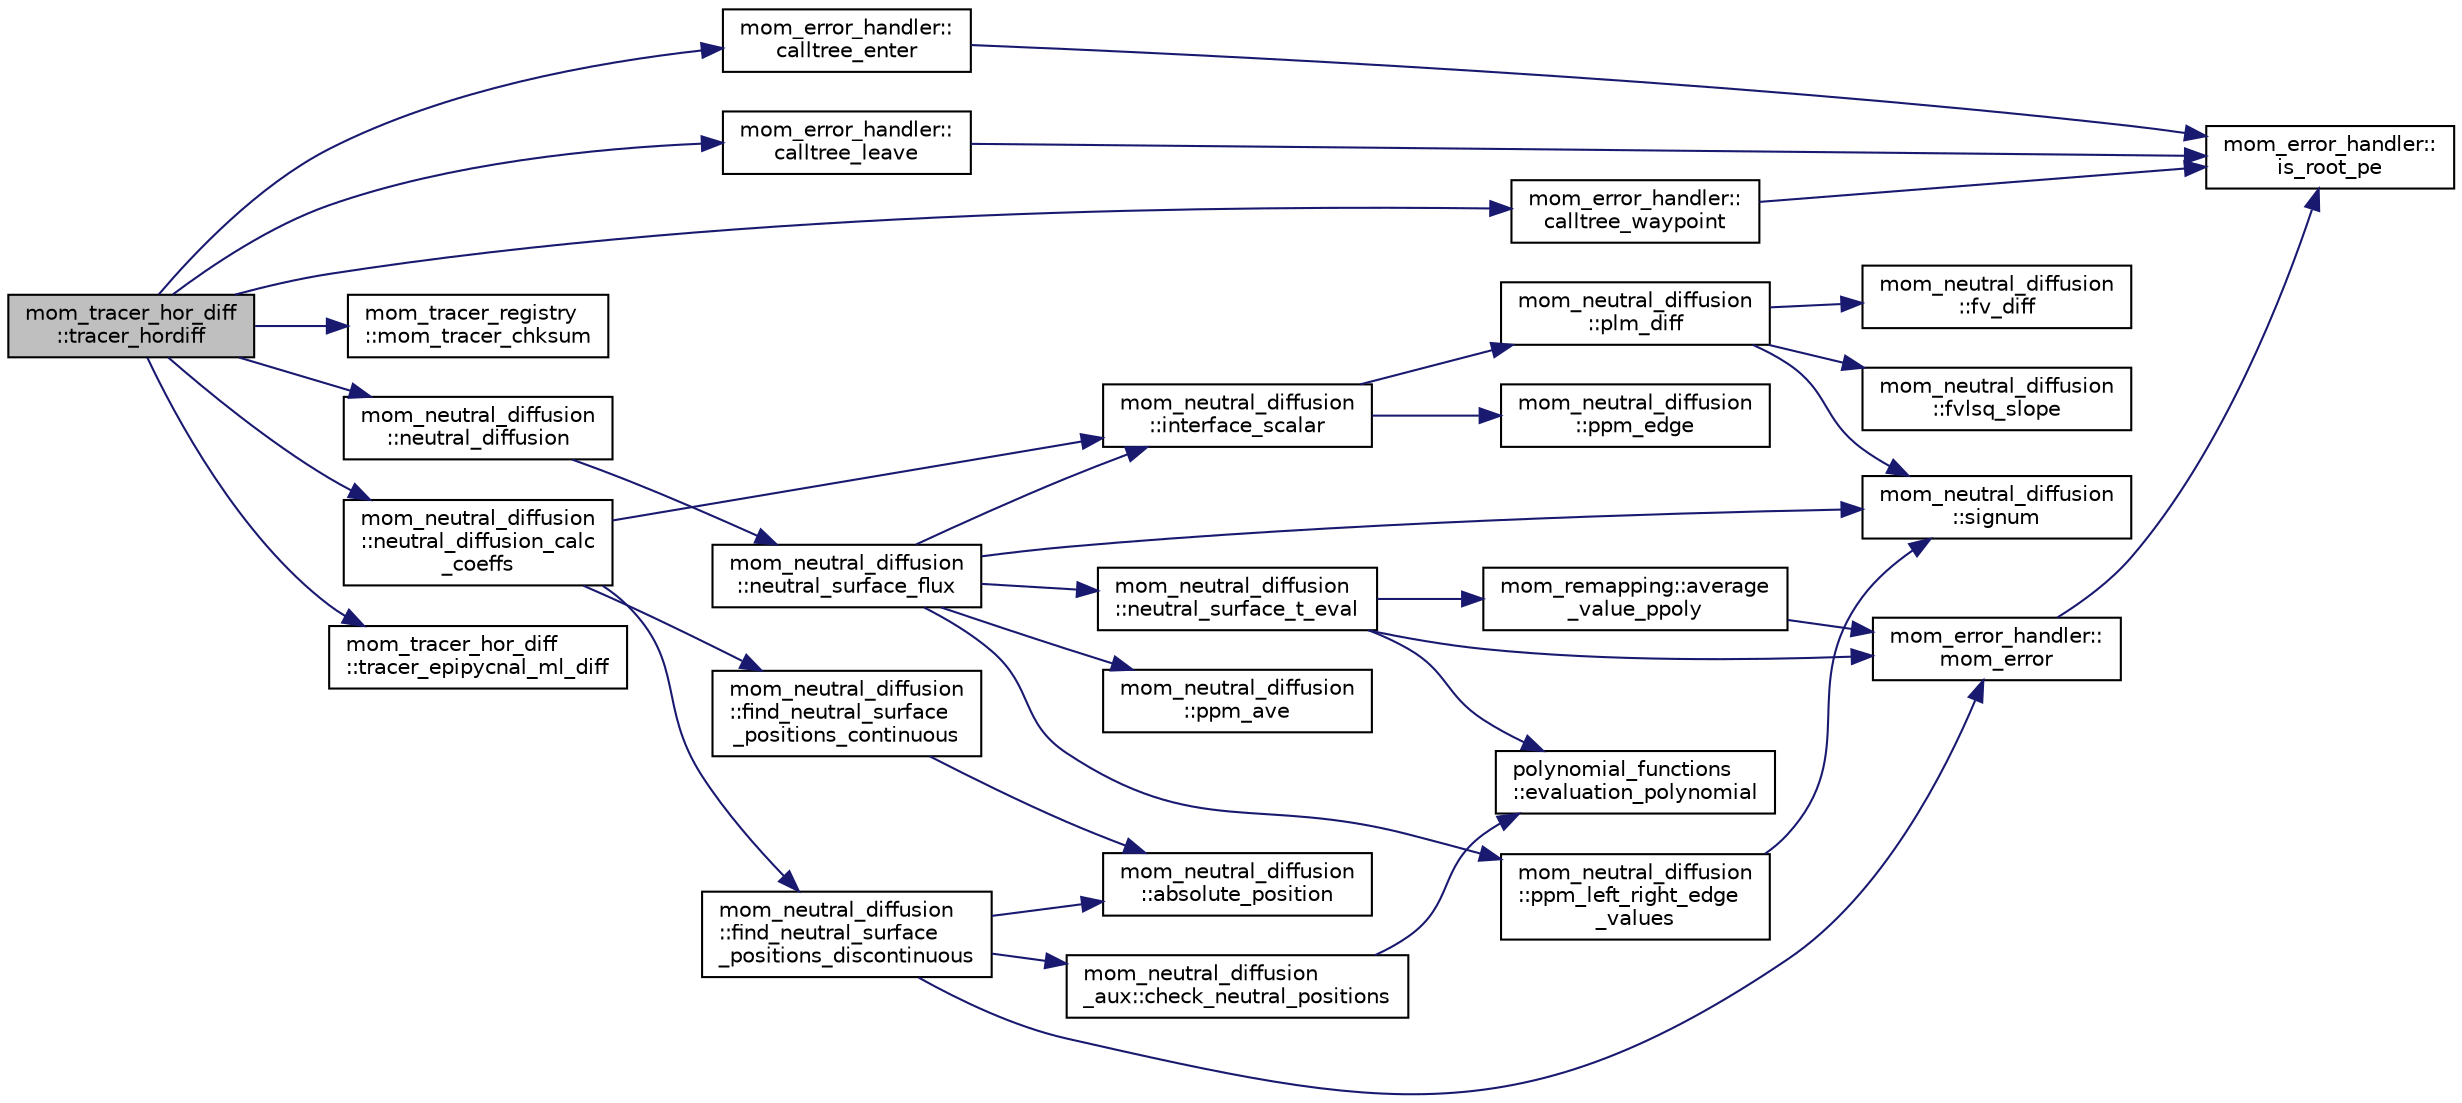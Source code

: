 digraph "mom_tracer_hor_diff::tracer_hordiff"
{
 // INTERACTIVE_SVG=YES
 // LATEX_PDF_SIZE
  edge [fontname="Helvetica",fontsize="10",labelfontname="Helvetica",labelfontsize="10"];
  node [fontname="Helvetica",fontsize="10",shape=record];
  rankdir="LR";
  Node1 [label="mom_tracer_hor_diff\l::tracer_hordiff",height=0.2,width=0.4,color="black", fillcolor="grey75", style="filled", fontcolor="black",tooltip="Compute along-coordinate diffusion of all tracers using the diffusivity in CSKhTr,..."];
  Node1 -> Node2 [color="midnightblue",fontsize="10",style="solid",fontname="Helvetica"];
  Node2 [label="mom_error_handler::\lcalltree_enter",height=0.2,width=0.4,color="black", fillcolor="white", style="filled",URL="$namespacemom__error__handler.html#a9cda07a87815f0e5594066162b4345c3",tooltip="Writes a message about entering a subroutine if call tree reporting is active."];
  Node2 -> Node3 [color="midnightblue",fontsize="10",style="solid",fontname="Helvetica"];
  Node3 [label="mom_error_handler::\lis_root_pe",height=0.2,width=0.4,color="black", fillcolor="white", style="filled",URL="$namespacemom__error__handler.html#ad5f00a53059c72fe2332d1436c80ca71",tooltip="This returns .true. if the current PE is the root PE."];
  Node1 -> Node4 [color="midnightblue",fontsize="10",style="solid",fontname="Helvetica"];
  Node4 [label="mom_error_handler::\lcalltree_leave",height=0.2,width=0.4,color="black", fillcolor="white", style="filled",URL="$namespacemom__error__handler.html#a88ea67781e2ed9b73ab7eac8ea5e8578",tooltip="Writes a message about leaving a subroutine if call tree reporting is active."];
  Node4 -> Node3 [color="midnightblue",fontsize="10",style="solid",fontname="Helvetica"];
  Node1 -> Node5 [color="midnightblue",fontsize="10",style="solid",fontname="Helvetica"];
  Node5 [label="mom_error_handler::\lcalltree_waypoint",height=0.2,width=0.4,color="black", fillcolor="white", style="filled",URL="$namespacemom__error__handler.html#a34a02e601a60f03cb97a72fe25a32853",tooltip="Writes a message about reaching a milestone if call tree reporting is active."];
  Node5 -> Node3 [color="midnightblue",fontsize="10",style="solid",fontname="Helvetica"];
  Node1 -> Node6 [color="midnightblue",fontsize="10",style="solid",fontname="Helvetica"];
  Node6 [label="mom_tracer_registry\l::mom_tracer_chksum",height=0.2,width=0.4,color="black", fillcolor="white", style="filled",URL="$namespacemom__tracer__registry.html#ad350bb834bb3dcfd6e603bb136bd8098",tooltip="This subroutine writes out chksums for tracers."];
  Node1 -> Node7 [color="midnightblue",fontsize="10",style="solid",fontname="Helvetica"];
  Node7 [label="mom_neutral_diffusion\l::neutral_diffusion",height=0.2,width=0.4,color="black", fillcolor="white", style="filled",URL="$namespacemom__neutral__diffusion.html#a5469b7be43f8c428f092b58dd5ca41c8",tooltip="Update tracer concentration due to neutral diffusion; layer thickness unchanged by this update."];
  Node7 -> Node8 [color="midnightblue",fontsize="10",style="solid",fontname="Helvetica"];
  Node8 [label="mom_neutral_diffusion\l::neutral_surface_flux",height=0.2,width=0.4,color="black", fillcolor="white", style="filled",URL="$namespacemom__neutral__diffusion.html#aa394289328ee392cdb17000fb6fa90e8",tooltip="Returns a single column of neutral diffusion fluxes of a tracer."];
  Node8 -> Node9 [color="midnightblue",fontsize="10",style="solid",fontname="Helvetica"];
  Node9 [label="mom_neutral_diffusion\l::interface_scalar",height=0.2,width=0.4,color="black", fillcolor="white", style="filled",URL="$namespacemom__neutral__diffusion.html#aec9b89b6a5ddc81f102309b964a0b969",tooltip="Returns interface scalar, Si, for a column of layer values, S."];
  Node9 -> Node10 [color="midnightblue",fontsize="10",style="solid",fontname="Helvetica"];
  Node10 [label="mom_neutral_diffusion\l::plm_diff",height=0.2,width=0.4,color="black", fillcolor="white", style="filled",URL="$namespacemom__neutral__diffusion.html#ac211ae488cb6e3c6685df85d24ecd0dd",tooltip="Returns PLM slopes for a column where the slopes are the difference in value across each cell...."];
  Node10 -> Node11 [color="midnightblue",fontsize="10",style="solid",fontname="Helvetica"];
  Node11 [label="mom_neutral_diffusion\l::fv_diff",height=0.2,width=0.4,color="black", fillcolor="white", style="filled",URL="$namespacemom__neutral__diffusion.html#a1c5ac28d7c54581cdd872fe58ef0b204",tooltip="Returns the cell-centered second-order finite volume (unlimited PLM) slope using three consecutive ce..."];
  Node10 -> Node12 [color="midnightblue",fontsize="10",style="solid",fontname="Helvetica"];
  Node12 [label="mom_neutral_diffusion\l::fvlsq_slope",height=0.2,width=0.4,color="black", fillcolor="white", style="filled",URL="$namespacemom__neutral__diffusion.html#a6ed3814088af470ad6fc4a3a80926fd7",tooltip="Returns the cell-centered second-order weighted least squares slope using three consecutive cell widt..."];
  Node10 -> Node13 [color="midnightblue",fontsize="10",style="solid",fontname="Helvetica"];
  Node13 [label="mom_neutral_diffusion\l::signum",height=0.2,width=0.4,color="black", fillcolor="white", style="filled",URL="$namespacemom__neutral__diffusion.html#a118ace85483009d5b7a1841e3c745499",tooltip="A true signum function that returns either -abs(a), when x<0; or abs(a) when x>0; or 0 when x=0."];
  Node9 -> Node14 [color="midnightblue",fontsize="10",style="solid",fontname="Helvetica"];
  Node14 [label="mom_neutral_diffusion\l::ppm_edge",height=0.2,width=0.4,color="black", fillcolor="white", style="filled",URL="$namespacemom__neutral__diffusion.html#ae931a15b9ab6a7672b005eb5fe382219",tooltip="Returns the PPM quasi-fourth order edge value at k+1/2 following equation 1.6 in Colella & Woodward,..."];
  Node8 -> Node15 [color="midnightblue",fontsize="10",style="solid",fontname="Helvetica"];
  Node15 [label="mom_neutral_diffusion\l::neutral_surface_t_eval",height=0.2,width=0.4,color="black", fillcolor="white", style="filled",URL="$namespacemom__neutral__diffusion.html#a005d759280cfcb84cafa23a984ffc818",tooltip="Evaluate various parts of the reconstructions to calculate gradient-based flux limter."];
  Node15 -> Node16 [color="midnightblue",fontsize="10",style="solid",fontname="Helvetica"];
  Node16 [label="mom_remapping::average\l_value_ppoly",height=0.2,width=0.4,color="black", fillcolor="white", style="filled",URL="$namespacemom__remapping.html#a89dde73fbc6eec035c8dabc225a9c210",tooltip="Returns the average value of a reconstruction within a single source cell, i0, between the non-dimens..."];
  Node16 -> Node17 [color="midnightblue",fontsize="10",style="solid",fontname="Helvetica"];
  Node17 [label="mom_error_handler::\lmom_error",height=0.2,width=0.4,color="black", fillcolor="white", style="filled",URL="$namespacemom__error__handler.html#a460cfb79a06c29fc249952c2a3710d67",tooltip="This provides a convenient interface for writing an mpp_error message with run-time filter based on a..."];
  Node17 -> Node3 [color="midnightblue",fontsize="10",style="solid",fontname="Helvetica"];
  Node15 -> Node18 [color="midnightblue",fontsize="10",style="solid",fontname="Helvetica"];
  Node18 [label="polynomial_functions\l::evaluation_polynomial",height=0.2,width=0.4,color="black", fillcolor="white", style="filled",URL="$namespacepolynomial__functions.html#adb2b5d18db527314545e8e21638a2872",tooltip="Pointwise evaluation of a polynomial at x."];
  Node15 -> Node17 [color="midnightblue",fontsize="10",style="solid",fontname="Helvetica"];
  Node8 -> Node19 [color="midnightblue",fontsize="10",style="solid",fontname="Helvetica"];
  Node19 [label="mom_neutral_diffusion\l::ppm_ave",height=0.2,width=0.4,color="black", fillcolor="white", style="filled",URL="$namespacemom__neutral__diffusion.html#a6931d9a07d09aa5d76d5abd2e47a54df",tooltip="Returns the average of a PPM reconstruction between two fractional positions."];
  Node8 -> Node20 [color="midnightblue",fontsize="10",style="solid",fontname="Helvetica"];
  Node20 [label="mom_neutral_diffusion\l::ppm_left_right_edge\l_values",height=0.2,width=0.4,color="black", fillcolor="white", style="filled",URL="$namespacemom__neutral__diffusion.html#a9b380e21dcc9c53efcec4712228b931f",tooltip="Discontinuous PPM reconstructions of the left/right edge values within a cell."];
  Node20 -> Node13 [color="midnightblue",fontsize="10",style="solid",fontname="Helvetica"];
  Node8 -> Node13 [color="midnightblue",fontsize="10",style="solid",fontname="Helvetica"];
  Node1 -> Node21 [color="midnightblue",fontsize="10",style="solid",fontname="Helvetica"];
  Node21 [label="mom_neutral_diffusion\l::neutral_diffusion_calc\l_coeffs",height=0.2,width=0.4,color="black", fillcolor="white", style="filled",URL="$namespacemom__neutral__diffusion.html#a912fd9a78666e8ad1001ee0a06e03d9a",tooltip="Calculate remapping factors for u/v columns used to map adjoining columns to a shared coordinate spac..."];
  Node21 -> Node22 [color="midnightblue",fontsize="10",style="solid",fontname="Helvetica"];
  Node22 [label="mom_neutral_diffusion\l::find_neutral_surface\l_positions_continuous",height=0.2,width=0.4,color="black", fillcolor="white", style="filled",URL="$namespacemom__neutral__diffusion.html#adbfb2931c54ef172f393756a61445530",tooltip="Returns positions within left/right columns of combined interfaces using continuous reconstructions o..."];
  Node22 -> Node23 [color="midnightblue",fontsize="10",style="solid",fontname="Helvetica"];
  Node23 [label="mom_neutral_diffusion\l::absolute_position",height=0.2,width=0.4,color="black", fillcolor="white", style="filled",URL="$namespacemom__neutral__diffusion.html#a16279fc70f169ee1011030e7afecdd4e",tooltip="Converts non-dimensional position within a layer to absolute position (for debugging)"];
  Node21 -> Node24 [color="midnightblue",fontsize="10",style="solid",fontname="Helvetica"];
  Node24 [label="mom_neutral_diffusion\l::find_neutral_surface\l_positions_discontinuous",height=0.2,width=0.4,color="black", fillcolor="white", style="filled",URL="$namespacemom__neutral__diffusion.html#a6fa2155b5a489dc1c3d057a7da11ded2",tooltip="Higher order version of find_neutral_surface_positions. Returns positions within left/right columns o..."];
  Node24 -> Node23 [color="midnightblue",fontsize="10",style="solid",fontname="Helvetica"];
  Node24 -> Node25 [color="midnightblue",fontsize="10",style="solid",fontname="Helvetica"];
  Node25 [label="mom_neutral_diffusion\l_aux::check_neutral_positions",height=0.2,width=0.4,color="black", fillcolor="white", style="filled",URL="$namespacemom__neutral__diffusion__aux.html#ab045ee040863fd32f5e7858cbaeae938",tooltip=" "];
  Node25 -> Node18 [color="midnightblue",fontsize="10",style="solid",fontname="Helvetica"];
  Node24 -> Node17 [color="midnightblue",fontsize="10",style="solid",fontname="Helvetica"];
  Node21 -> Node9 [color="midnightblue",fontsize="10",style="solid",fontname="Helvetica"];
  Node1 -> Node26 [color="midnightblue",fontsize="10",style="solid",fontname="Helvetica"];
  Node26 [label="mom_tracer_hor_diff\l::tracer_epipycnal_ml_diff",height=0.2,width=0.4,color="black", fillcolor="white", style="filled",URL="$namespacemom__tracer__hor__diff.html#a3c96ca84172a944f6d8b15e4204228bb",tooltip="This subroutine does epipycnal diffusion of all tracers between the mixed and buffer layers and the i..."];
}
